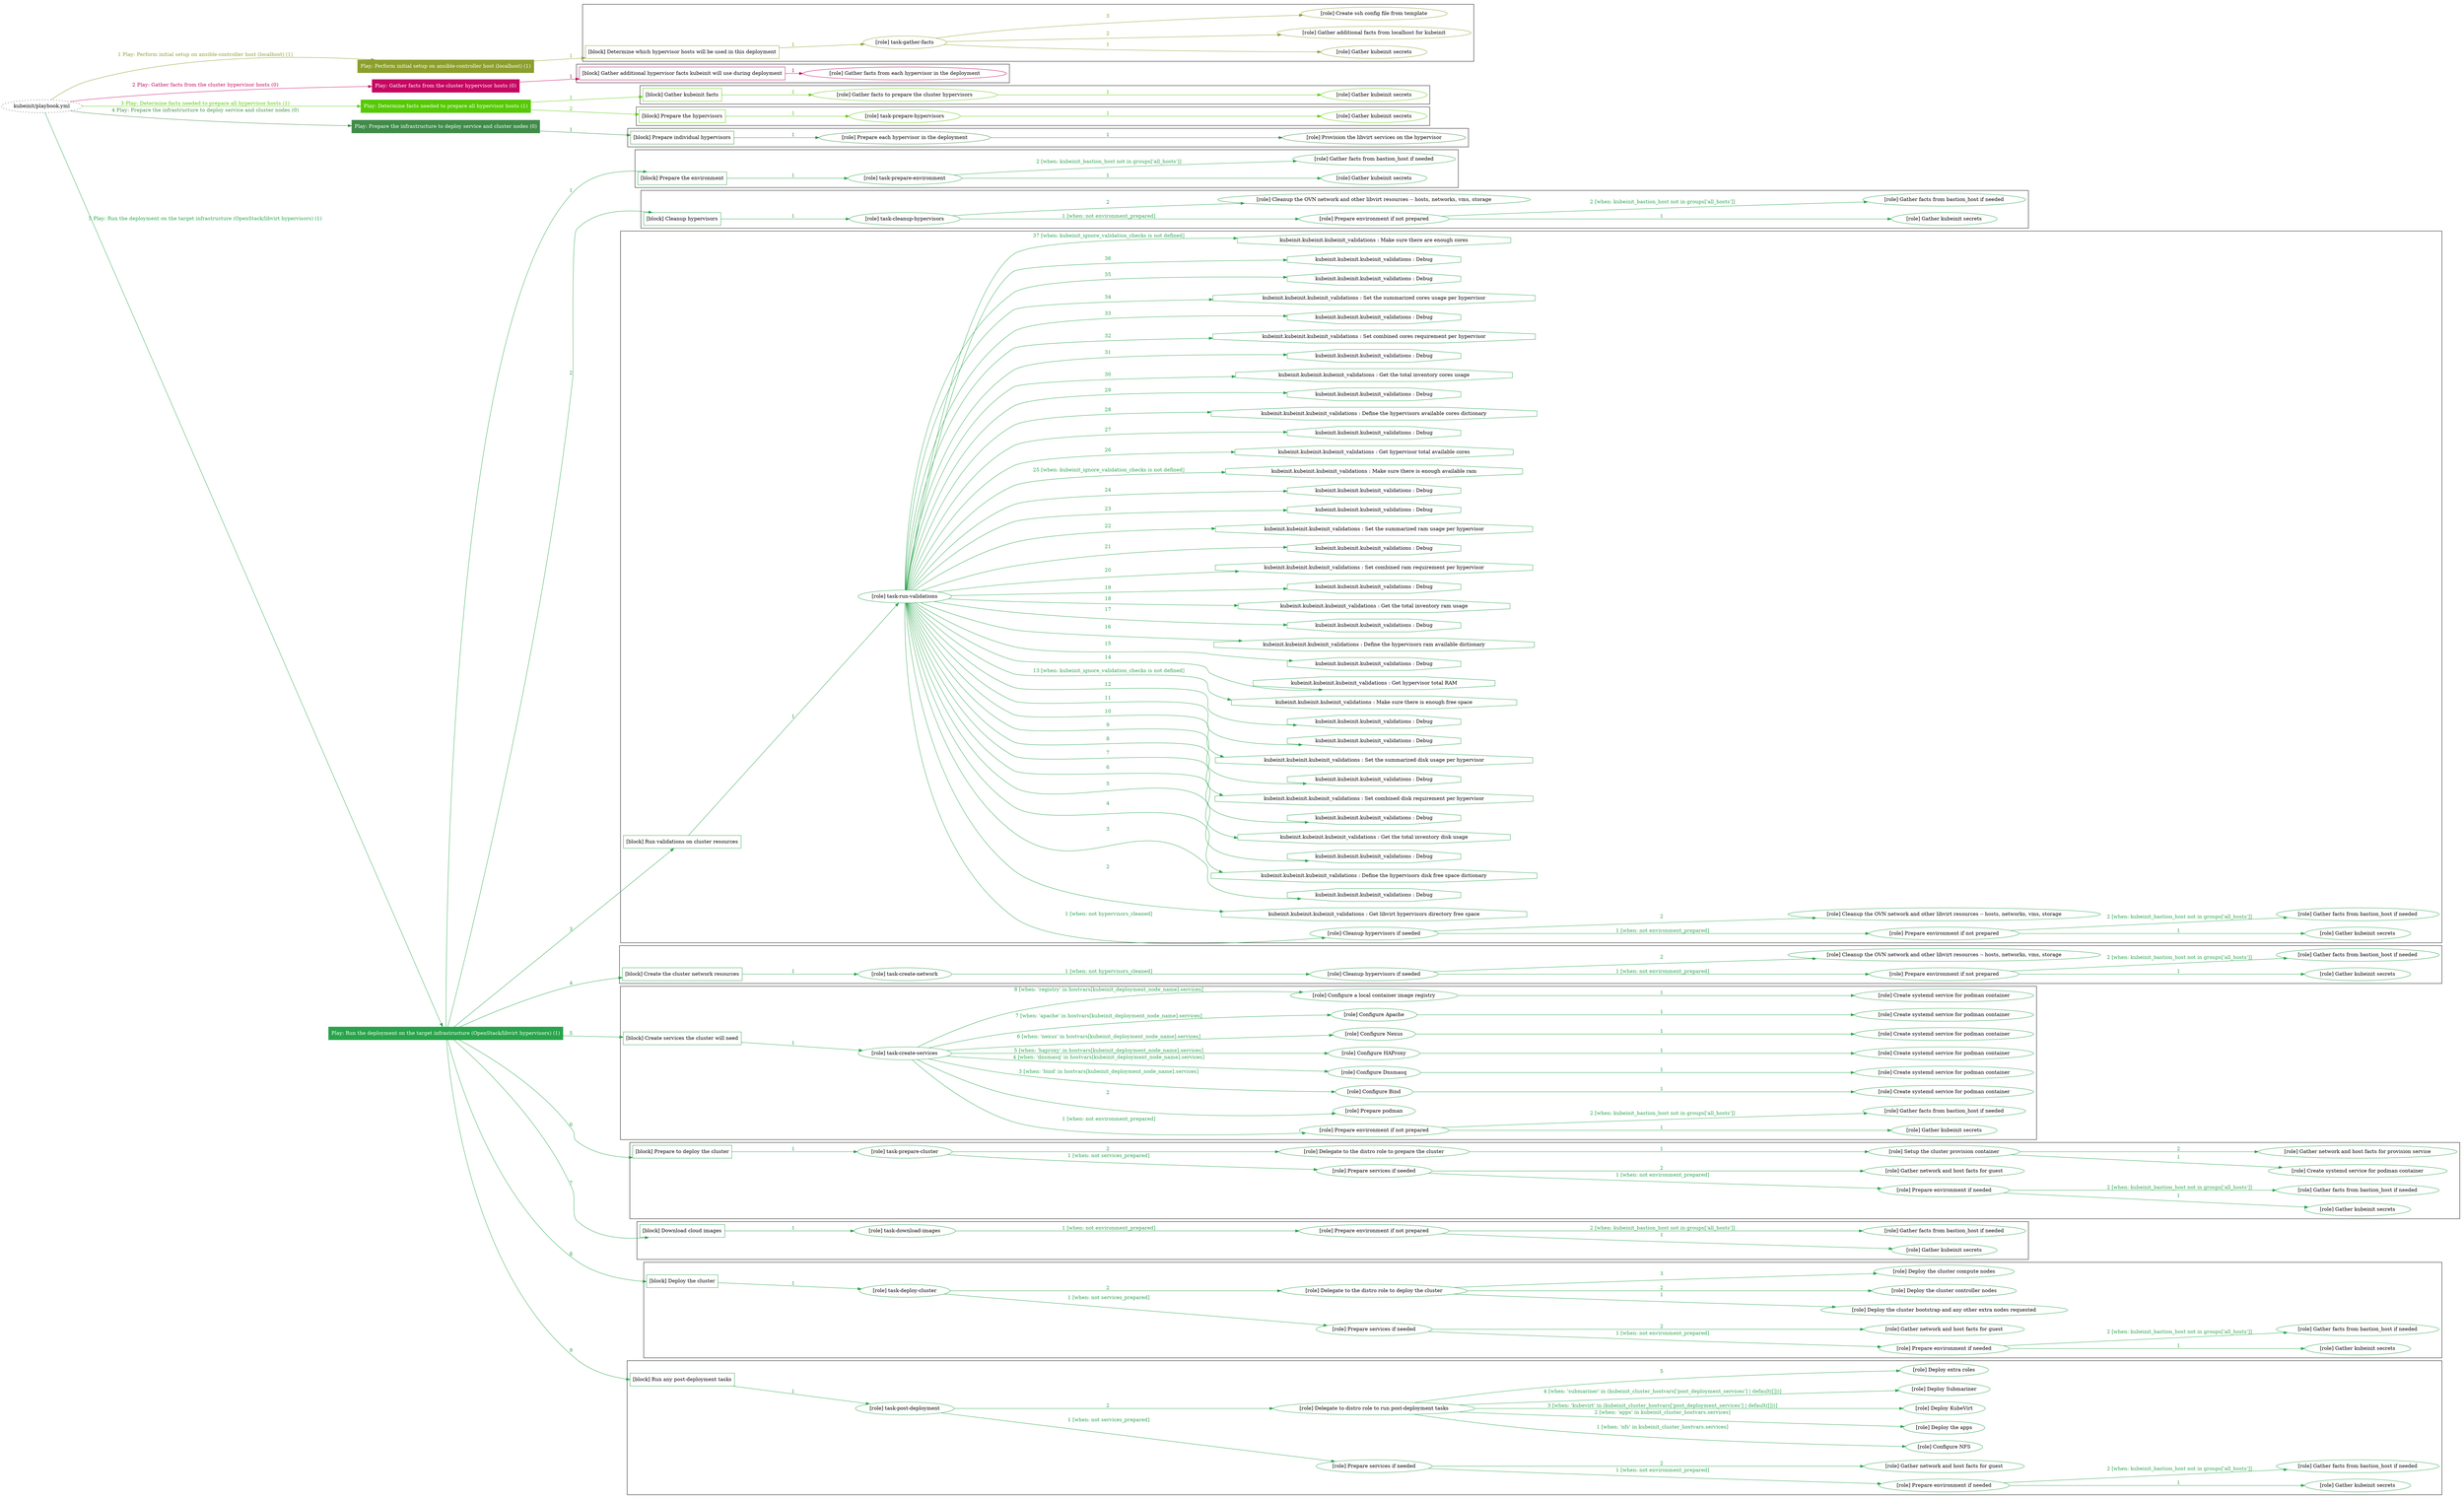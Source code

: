 digraph {
	graph [concentrate=true ordering=in rankdir=LR ratio=fill]
	edge [esep=5 sep=10]
	"kubeinit/playbook.yml" [URL="/home/runner/work/kubeinit/kubeinit/kubeinit/playbook.yml" id=playbook_2c9b6175 style=dotted]
	"kubeinit/playbook.yml" -> play_8685fbe3 [label="1 Play: Perform initial setup on ansible-controller host (localhost) (1)" color="#8b9f2d" fontcolor="#8b9f2d" id=edge_play_8685fbe3 labeltooltip="1 Play: Perform initial setup on ansible-controller host (localhost) (1)" tooltip="1 Play: Perform initial setup on ansible-controller host (localhost) (1)"]
	subgraph "Play: Perform initial setup on ansible-controller host (localhost) (1)" {
		play_8685fbe3 [label="Play: Perform initial setup on ansible-controller host (localhost) (1)" URL="/home/runner/work/kubeinit/kubeinit/kubeinit/playbook.yml" color="#8b9f2d" fontcolor="#ffffff" id=play_8685fbe3 shape=box style=filled tooltip=localhost]
		play_8685fbe3 -> block_43b4d2cf [label=1 color="#8b9f2d" fontcolor="#8b9f2d" id=edge_block_43b4d2cf labeltooltip=1 tooltip=1]
		subgraph cluster_block_43b4d2cf {
			block_43b4d2cf [label="[block] Determine which hypervisor hosts will be used in this deployment" URL="/home/runner/work/kubeinit/kubeinit/kubeinit/playbook.yml" color="#8b9f2d" id=block_43b4d2cf labeltooltip="Determine which hypervisor hosts will be used in this deployment" shape=box tooltip="Determine which hypervisor hosts will be used in this deployment"]
			block_43b4d2cf -> role_45649162 [label="1 " color="#8b9f2d" fontcolor="#8b9f2d" id=edge_role_45649162 labeltooltip="1 " tooltip="1 "]
			subgraph "task-gather-facts" {
				role_45649162 [label="[role] task-gather-facts" URL="/home/runner/work/kubeinit/kubeinit/kubeinit/playbook.yml" color="#8b9f2d" id=role_45649162 tooltip="task-gather-facts"]
				role_45649162 -> role_e4bb8333 [label="1 " color="#8b9f2d" fontcolor="#8b9f2d" id=edge_role_e4bb8333 labeltooltip="1 " tooltip="1 "]
				subgraph "Gather kubeinit secrets" {
					role_e4bb8333 [label="[role] Gather kubeinit secrets" URL="/home/runner/.ansible/collections/ansible_collections/kubeinit/kubeinit/roles/kubeinit_prepare/tasks/build_hypervisors_group.yml" color="#8b9f2d" id=role_e4bb8333 tooltip="Gather kubeinit secrets"]
				}
				role_45649162 -> role_8cb5693d [label="2 " color="#8b9f2d" fontcolor="#8b9f2d" id=edge_role_8cb5693d labeltooltip="2 " tooltip="2 "]
				subgraph "Gather additional facts from localhost for kubeinit" {
					role_8cb5693d [label="[role] Gather additional facts from localhost for kubeinit" URL="/home/runner/.ansible/collections/ansible_collections/kubeinit/kubeinit/roles/kubeinit_prepare/tasks/build_hypervisors_group.yml" color="#8b9f2d" id=role_8cb5693d tooltip="Gather additional facts from localhost for kubeinit"]
				}
				role_45649162 -> role_44e28cb2 [label="3 " color="#8b9f2d" fontcolor="#8b9f2d" id=edge_role_44e28cb2 labeltooltip="3 " tooltip="3 "]
				subgraph "Create ssh config file from template" {
					role_44e28cb2 [label="[role] Create ssh config file from template" URL="/home/runner/.ansible/collections/ansible_collections/kubeinit/kubeinit/roles/kubeinit_prepare/tasks/build_hypervisors_group.yml" color="#8b9f2d" id=role_44e28cb2 tooltip="Create ssh config file from template"]
				}
			}
		}
	}
	"kubeinit/playbook.yml" -> play_04b96787 [label="2 Play: Gather facts from the cluster hypervisor hosts (0)" color="#c50762" fontcolor="#c50762" id=edge_play_04b96787 labeltooltip="2 Play: Gather facts from the cluster hypervisor hosts (0)" tooltip="2 Play: Gather facts from the cluster hypervisor hosts (0)"]
	subgraph "Play: Gather facts from the cluster hypervisor hosts (0)" {
		play_04b96787 [label="Play: Gather facts from the cluster hypervisor hosts (0)" URL="/home/runner/work/kubeinit/kubeinit/kubeinit/playbook.yml" color="#c50762" fontcolor="#ffffff" id=play_04b96787 shape=box style=filled tooltip="Play: Gather facts from the cluster hypervisor hosts (0)"]
		play_04b96787 -> block_f82d958d [label=1 color="#c50762" fontcolor="#c50762" id=edge_block_f82d958d labeltooltip=1 tooltip=1]
		subgraph cluster_block_f82d958d {
			block_f82d958d [label="[block] Gather additional hypervisor facts kubeinit will use during deployment" URL="/home/runner/work/kubeinit/kubeinit/kubeinit/playbook.yml" color="#c50762" id=block_f82d958d labeltooltip="Gather additional hypervisor facts kubeinit will use during deployment" shape=box tooltip="Gather additional hypervisor facts kubeinit will use during deployment"]
			block_f82d958d -> role_3a7b4f9a [label="1 " color="#c50762" fontcolor="#c50762" id=edge_role_3a7b4f9a labeltooltip="1 " tooltip="1 "]
			subgraph "Gather facts from each hypervisor in the deployment" {
				role_3a7b4f9a [label="[role] Gather facts from each hypervisor in the deployment" URL="/home/runner/work/kubeinit/kubeinit/kubeinit/playbook.yml" color="#c50762" id=role_3a7b4f9a tooltip="Gather facts from each hypervisor in the deployment"]
			}
		}
	}
	"kubeinit/playbook.yml" -> play_fe74f1ea [label="3 Play: Determine facts needed to prepare all hypervisor hosts (1)" color="#56c903" fontcolor="#56c903" id=edge_play_fe74f1ea labeltooltip="3 Play: Determine facts needed to prepare all hypervisor hosts (1)" tooltip="3 Play: Determine facts needed to prepare all hypervisor hosts (1)"]
	subgraph "Play: Determine facts needed to prepare all hypervisor hosts (1)" {
		play_fe74f1ea [label="Play: Determine facts needed to prepare all hypervisor hosts (1)" URL="/home/runner/work/kubeinit/kubeinit/kubeinit/playbook.yml" color="#56c903" fontcolor="#ffffff" id=play_fe74f1ea shape=box style=filled tooltip=localhost]
		play_fe74f1ea -> block_7508acdd [label=1 color="#56c903" fontcolor="#56c903" id=edge_block_7508acdd labeltooltip=1 tooltip=1]
		subgraph cluster_block_7508acdd {
			block_7508acdd [label="[block] Gather kubeinit facts" URL="/home/runner/work/kubeinit/kubeinit/kubeinit/playbook.yml" color="#56c903" id=block_7508acdd labeltooltip="Gather kubeinit facts" shape=box tooltip="Gather kubeinit facts"]
			block_7508acdd -> role_d9e3c794 [label="1 " color="#56c903" fontcolor="#56c903" id=edge_role_d9e3c794 labeltooltip="1 " tooltip="1 "]
			subgraph "Gather facts to prepare the cluster hypervisors" {
				role_d9e3c794 [label="[role] Gather facts to prepare the cluster hypervisors" URL="/home/runner/work/kubeinit/kubeinit/kubeinit/playbook.yml" color="#56c903" id=role_d9e3c794 tooltip="Gather facts to prepare the cluster hypervisors"]
				role_d9e3c794 -> role_d6929b2a [label="1 " color="#56c903" fontcolor="#56c903" id=edge_role_d6929b2a labeltooltip="1 " tooltip="1 "]
				subgraph "Gather kubeinit secrets" {
					role_d6929b2a [label="[role] Gather kubeinit secrets" URL="/home/runner/.ansible/collections/ansible_collections/kubeinit/kubeinit/roles/kubeinit_prepare/tasks/gather_kubeinit_facts.yml" color="#56c903" id=role_d6929b2a tooltip="Gather kubeinit secrets"]
				}
			}
		}
		play_fe74f1ea -> block_886fe797 [label=2 color="#56c903" fontcolor="#56c903" id=edge_block_886fe797 labeltooltip=2 tooltip=2]
		subgraph cluster_block_886fe797 {
			block_886fe797 [label="[block] Prepare the hypervisors" URL="/home/runner/work/kubeinit/kubeinit/kubeinit/playbook.yml" color="#56c903" id=block_886fe797 labeltooltip="Prepare the hypervisors" shape=box tooltip="Prepare the hypervisors"]
			block_886fe797 -> role_0eff9bb0 [label="1 " color="#56c903" fontcolor="#56c903" id=edge_role_0eff9bb0 labeltooltip="1 " tooltip="1 "]
			subgraph "task-prepare-hypervisors" {
				role_0eff9bb0 [label="[role] task-prepare-hypervisors" URL="/home/runner/work/kubeinit/kubeinit/kubeinit/playbook.yml" color="#56c903" id=role_0eff9bb0 tooltip="task-prepare-hypervisors"]
				role_0eff9bb0 -> role_4ed7ae2a [label="1 " color="#56c903" fontcolor="#56c903" id=edge_role_4ed7ae2a labeltooltip="1 " tooltip="1 "]
				subgraph "Gather kubeinit secrets" {
					role_4ed7ae2a [label="[role] Gather kubeinit secrets" URL="/home/runner/.ansible/collections/ansible_collections/kubeinit/kubeinit/roles/kubeinit_prepare/tasks/gather_kubeinit_facts.yml" color="#56c903" id=role_4ed7ae2a tooltip="Gather kubeinit secrets"]
				}
			}
		}
	}
	"kubeinit/playbook.yml" -> play_2e0be631 [label="4 Play: Prepare the infrastructure to deploy service and cluster nodes (0)" color="#418b4a" fontcolor="#418b4a" id=edge_play_2e0be631 labeltooltip="4 Play: Prepare the infrastructure to deploy service and cluster nodes (0)" tooltip="4 Play: Prepare the infrastructure to deploy service and cluster nodes (0)"]
	subgraph "Play: Prepare the infrastructure to deploy service and cluster nodes (0)" {
		play_2e0be631 [label="Play: Prepare the infrastructure to deploy service and cluster nodes (0)" URL="/home/runner/work/kubeinit/kubeinit/kubeinit/playbook.yml" color="#418b4a" fontcolor="#ffffff" id=play_2e0be631 shape=box style=filled tooltip="Play: Prepare the infrastructure to deploy service and cluster nodes (0)"]
		play_2e0be631 -> block_386d7859 [label=1 color="#418b4a" fontcolor="#418b4a" id=edge_block_386d7859 labeltooltip=1 tooltip=1]
		subgraph cluster_block_386d7859 {
			block_386d7859 [label="[block] Prepare individual hypervisors" URL="/home/runner/work/kubeinit/kubeinit/kubeinit/playbook.yml" color="#418b4a" id=block_386d7859 labeltooltip="Prepare individual hypervisors" shape=box tooltip="Prepare individual hypervisors"]
			block_386d7859 -> role_046a148b [label="1 " color="#418b4a" fontcolor="#418b4a" id=edge_role_046a148b labeltooltip="1 " tooltip="1 "]
			subgraph "Prepare each hypervisor in the deployment" {
				role_046a148b [label="[role] Prepare each hypervisor in the deployment" URL="/home/runner/work/kubeinit/kubeinit/kubeinit/playbook.yml" color="#418b4a" id=role_046a148b tooltip="Prepare each hypervisor in the deployment"]
				role_046a148b -> role_b6f0535e [label="1 " color="#418b4a" fontcolor="#418b4a" id=edge_role_b6f0535e labeltooltip="1 " tooltip="1 "]
				subgraph "Provision the libvirt services on the hypervisor" {
					role_b6f0535e [label="[role] Provision the libvirt services on the hypervisor" URL="/home/runner/.ansible/collections/ansible_collections/kubeinit/kubeinit/roles/kubeinit_prepare/tasks/prepare_hypervisor.yml" color="#418b4a" id=role_b6f0535e tooltip="Provision the libvirt services on the hypervisor"]
				}
			}
		}
	}
	"kubeinit/playbook.yml" -> play_1048331f [label="5 Play: Run the deployment on the target infrastructure (OpenStack/libvirt hypervisors) (1)" color="#28a44a" fontcolor="#28a44a" id=edge_play_1048331f labeltooltip="5 Play: Run the deployment on the target infrastructure (OpenStack/libvirt hypervisors) (1)" tooltip="5 Play: Run the deployment on the target infrastructure (OpenStack/libvirt hypervisors) (1)"]
	subgraph "Play: Run the deployment on the target infrastructure (OpenStack/libvirt hypervisors) (1)" {
		play_1048331f [label="Play: Run the deployment on the target infrastructure (OpenStack/libvirt hypervisors) (1)" URL="/home/runner/work/kubeinit/kubeinit/kubeinit/playbook.yml" color="#28a44a" fontcolor="#ffffff" id=play_1048331f shape=box style=filled tooltip=localhost]
		play_1048331f -> block_8cda7efc [label=1 color="#28a44a" fontcolor="#28a44a" id=edge_block_8cda7efc labeltooltip=1 tooltip=1]
		subgraph cluster_block_8cda7efc {
			block_8cda7efc [label="[block] Prepare the environment" URL="/home/runner/work/kubeinit/kubeinit/kubeinit/playbook.yml" color="#28a44a" id=block_8cda7efc labeltooltip="Prepare the environment" shape=box tooltip="Prepare the environment"]
			block_8cda7efc -> role_8c7c7eed [label="1 " color="#28a44a" fontcolor="#28a44a" id=edge_role_8c7c7eed labeltooltip="1 " tooltip="1 "]
			subgraph "task-prepare-environment" {
				role_8c7c7eed [label="[role] task-prepare-environment" URL="/home/runner/work/kubeinit/kubeinit/kubeinit/playbook.yml" color="#28a44a" id=role_8c7c7eed tooltip="task-prepare-environment"]
				role_8c7c7eed -> role_90650c2e [label="1 " color="#28a44a" fontcolor="#28a44a" id=edge_role_90650c2e labeltooltip="1 " tooltip="1 "]
				subgraph "Gather kubeinit secrets" {
					role_90650c2e [label="[role] Gather kubeinit secrets" URL="/home/runner/.ansible/collections/ansible_collections/kubeinit/kubeinit/roles/kubeinit_prepare/tasks/gather_kubeinit_facts.yml" color="#28a44a" id=role_90650c2e tooltip="Gather kubeinit secrets"]
				}
				role_8c7c7eed -> role_a79a70a0 [label="2 [when: kubeinit_bastion_host not in groups['all_hosts']]" color="#28a44a" fontcolor="#28a44a" id=edge_role_a79a70a0 labeltooltip="2 [when: kubeinit_bastion_host not in groups['all_hosts']]" tooltip="2 [when: kubeinit_bastion_host not in groups['all_hosts']]"]
				subgraph "Gather facts from bastion_host if needed" {
					role_a79a70a0 [label="[role] Gather facts from bastion_host if needed" URL="/home/runner/.ansible/collections/ansible_collections/kubeinit/kubeinit/roles/kubeinit_prepare/tasks/main.yml" color="#28a44a" id=role_a79a70a0 tooltip="Gather facts from bastion_host if needed"]
				}
			}
		}
		play_1048331f -> block_97da5cf2 [label=2 color="#28a44a" fontcolor="#28a44a" id=edge_block_97da5cf2 labeltooltip=2 tooltip=2]
		subgraph cluster_block_97da5cf2 {
			block_97da5cf2 [label="[block] Cleanup hypervisors" URL="/home/runner/work/kubeinit/kubeinit/kubeinit/playbook.yml" color="#28a44a" id=block_97da5cf2 labeltooltip="Cleanup hypervisors" shape=box tooltip="Cleanup hypervisors"]
			block_97da5cf2 -> role_2073f381 [label="1 " color="#28a44a" fontcolor="#28a44a" id=edge_role_2073f381 labeltooltip="1 " tooltip="1 "]
			subgraph "task-cleanup-hypervisors" {
				role_2073f381 [label="[role] task-cleanup-hypervisors" URL="/home/runner/work/kubeinit/kubeinit/kubeinit/playbook.yml" color="#28a44a" id=role_2073f381 tooltip="task-cleanup-hypervisors"]
				role_2073f381 -> role_14aa84c6 [label="1 [when: not environment_prepared]" color="#28a44a" fontcolor="#28a44a" id=edge_role_14aa84c6 labeltooltip="1 [when: not environment_prepared]" tooltip="1 [when: not environment_prepared]"]
				subgraph "Prepare environment if not prepared" {
					role_14aa84c6 [label="[role] Prepare environment if not prepared" URL="/home/runner/.ansible/collections/ansible_collections/kubeinit/kubeinit/roles/kubeinit_libvirt/tasks/cleanup_hypervisors.yml" color="#28a44a" id=role_14aa84c6 tooltip="Prepare environment if not prepared"]
					role_14aa84c6 -> role_25e67398 [label="1 " color="#28a44a" fontcolor="#28a44a" id=edge_role_25e67398 labeltooltip="1 " tooltip="1 "]
					subgraph "Gather kubeinit secrets" {
						role_25e67398 [label="[role] Gather kubeinit secrets" URL="/home/runner/.ansible/collections/ansible_collections/kubeinit/kubeinit/roles/kubeinit_prepare/tasks/gather_kubeinit_facts.yml" color="#28a44a" id=role_25e67398 tooltip="Gather kubeinit secrets"]
					}
					role_14aa84c6 -> role_66534517 [label="2 [when: kubeinit_bastion_host not in groups['all_hosts']]" color="#28a44a" fontcolor="#28a44a" id=edge_role_66534517 labeltooltip="2 [when: kubeinit_bastion_host not in groups['all_hosts']]" tooltip="2 [when: kubeinit_bastion_host not in groups['all_hosts']]"]
					subgraph "Gather facts from bastion_host if needed" {
						role_66534517 [label="[role] Gather facts from bastion_host if needed" URL="/home/runner/.ansible/collections/ansible_collections/kubeinit/kubeinit/roles/kubeinit_prepare/tasks/main.yml" color="#28a44a" id=role_66534517 tooltip="Gather facts from bastion_host if needed"]
					}
				}
				role_2073f381 -> role_e913b759 [label="2 " color="#28a44a" fontcolor="#28a44a" id=edge_role_e913b759 labeltooltip="2 " tooltip="2 "]
				subgraph "Cleanup the OVN network and other libvirt resources -- hosts, networks, vms, storage" {
					role_e913b759 [label="[role] Cleanup the OVN network and other libvirt resources -- hosts, networks, vms, storage" URL="/home/runner/.ansible/collections/ansible_collections/kubeinit/kubeinit/roles/kubeinit_libvirt/tasks/cleanup_hypervisors.yml" color="#28a44a" id=role_e913b759 tooltip="Cleanup the OVN network and other libvirt resources -- hosts, networks, vms, storage"]
				}
			}
		}
		play_1048331f -> block_4b9f9664 [label=3 color="#28a44a" fontcolor="#28a44a" id=edge_block_4b9f9664 labeltooltip=3 tooltip=3]
		subgraph cluster_block_4b9f9664 {
			block_4b9f9664 [label="[block] Run validations on cluster resources" URL="/home/runner/work/kubeinit/kubeinit/kubeinit/playbook.yml" color="#28a44a" id=block_4b9f9664 labeltooltip="Run validations on cluster resources" shape=box tooltip="Run validations on cluster resources"]
			block_4b9f9664 -> role_ef3c0d84 [label="1 " color="#28a44a" fontcolor="#28a44a" id=edge_role_ef3c0d84 labeltooltip="1 " tooltip="1 "]
			subgraph "task-run-validations" {
				role_ef3c0d84 [label="[role] task-run-validations" URL="/home/runner/work/kubeinit/kubeinit/kubeinit/playbook.yml" color="#28a44a" id=role_ef3c0d84 tooltip="task-run-validations"]
				role_ef3c0d84 -> role_9cbbf722 [label="1 [when: not hypervisors_cleaned]" color="#28a44a" fontcolor="#28a44a" id=edge_role_9cbbf722 labeltooltip="1 [when: not hypervisors_cleaned]" tooltip="1 [when: not hypervisors_cleaned]"]
				subgraph "Cleanup hypervisors if needed" {
					role_9cbbf722 [label="[role] Cleanup hypervisors if needed" URL="/home/runner/.ansible/collections/ansible_collections/kubeinit/kubeinit/roles/kubeinit_validations/tasks/main.yml" color="#28a44a" id=role_9cbbf722 tooltip="Cleanup hypervisors if needed"]
					role_9cbbf722 -> role_c0170f06 [label="1 [when: not environment_prepared]" color="#28a44a" fontcolor="#28a44a" id=edge_role_c0170f06 labeltooltip="1 [when: not environment_prepared]" tooltip="1 [when: not environment_prepared]"]
					subgraph "Prepare environment if not prepared" {
						role_c0170f06 [label="[role] Prepare environment if not prepared" URL="/home/runner/.ansible/collections/ansible_collections/kubeinit/kubeinit/roles/kubeinit_libvirt/tasks/cleanup_hypervisors.yml" color="#28a44a" id=role_c0170f06 tooltip="Prepare environment if not prepared"]
						role_c0170f06 -> role_9fa4ffc3 [label="1 " color="#28a44a" fontcolor="#28a44a" id=edge_role_9fa4ffc3 labeltooltip="1 " tooltip="1 "]
						subgraph "Gather kubeinit secrets" {
							role_9fa4ffc3 [label="[role] Gather kubeinit secrets" URL="/home/runner/.ansible/collections/ansible_collections/kubeinit/kubeinit/roles/kubeinit_prepare/tasks/gather_kubeinit_facts.yml" color="#28a44a" id=role_9fa4ffc3 tooltip="Gather kubeinit secrets"]
						}
						role_c0170f06 -> role_d792e096 [label="2 [when: kubeinit_bastion_host not in groups['all_hosts']]" color="#28a44a" fontcolor="#28a44a" id=edge_role_d792e096 labeltooltip="2 [when: kubeinit_bastion_host not in groups['all_hosts']]" tooltip="2 [when: kubeinit_bastion_host not in groups['all_hosts']]"]
						subgraph "Gather facts from bastion_host if needed" {
							role_d792e096 [label="[role] Gather facts from bastion_host if needed" URL="/home/runner/.ansible/collections/ansible_collections/kubeinit/kubeinit/roles/kubeinit_prepare/tasks/main.yml" color="#28a44a" id=role_d792e096 tooltip="Gather facts from bastion_host if needed"]
						}
					}
					role_9cbbf722 -> role_2d668954 [label="2 " color="#28a44a" fontcolor="#28a44a" id=edge_role_2d668954 labeltooltip="2 " tooltip="2 "]
					subgraph "Cleanup the OVN network and other libvirt resources -- hosts, networks, vms, storage" {
						role_2d668954 [label="[role] Cleanup the OVN network and other libvirt resources -- hosts, networks, vms, storage" URL="/home/runner/.ansible/collections/ansible_collections/kubeinit/kubeinit/roles/kubeinit_libvirt/tasks/cleanup_hypervisors.yml" color="#28a44a" id=role_2d668954 tooltip="Cleanup the OVN network and other libvirt resources -- hosts, networks, vms, storage"]
					}
				}
				task_43277305 [label="kubeinit.kubeinit.kubeinit_validations : Get libvirt hypervisors directory free space" URL="/home/runner/.ansible/collections/ansible_collections/kubeinit/kubeinit/roles/kubeinit_validations/tasks/10_libvirt_free_space.yml" color="#28a44a" id=task_43277305 shape=octagon tooltip="kubeinit.kubeinit.kubeinit_validations : Get libvirt hypervisors directory free space"]
				role_ef3c0d84 -> task_43277305 [label="2 " color="#28a44a" fontcolor="#28a44a" id=edge_task_43277305 labeltooltip="2 " tooltip="2 "]
				task_817727fa [label="kubeinit.kubeinit.kubeinit_validations : Debug" URL="/home/runner/.ansible/collections/ansible_collections/kubeinit/kubeinit/roles/kubeinit_validations/tasks/10_libvirt_free_space.yml" color="#28a44a" id=task_817727fa shape=octagon tooltip="kubeinit.kubeinit.kubeinit_validations : Debug"]
				role_ef3c0d84 -> task_817727fa [label="3 " color="#28a44a" fontcolor="#28a44a" id=edge_task_817727fa labeltooltip="3 " tooltip="3 "]
				task_6123218a [label="kubeinit.kubeinit.kubeinit_validations : Define the hypervisors disk free space dictionary" URL="/home/runner/.ansible/collections/ansible_collections/kubeinit/kubeinit/roles/kubeinit_validations/tasks/10_libvirt_free_space.yml" color="#28a44a" id=task_6123218a shape=octagon tooltip="kubeinit.kubeinit.kubeinit_validations : Define the hypervisors disk free space dictionary"]
				role_ef3c0d84 -> task_6123218a [label="4 " color="#28a44a" fontcolor="#28a44a" id=edge_task_6123218a labeltooltip="4 " tooltip="4 "]
				task_dc83af35 [label="kubeinit.kubeinit.kubeinit_validations : Debug" URL="/home/runner/.ansible/collections/ansible_collections/kubeinit/kubeinit/roles/kubeinit_validations/tasks/10_libvirt_free_space.yml" color="#28a44a" id=task_dc83af35 shape=octagon tooltip="kubeinit.kubeinit.kubeinit_validations : Debug"]
				role_ef3c0d84 -> task_dc83af35 [label="5 " color="#28a44a" fontcolor="#28a44a" id=edge_task_dc83af35 labeltooltip="5 " tooltip="5 "]
				task_f6877f2c [label="kubeinit.kubeinit.kubeinit_validations : Get the total inventory disk usage" URL="/home/runner/.ansible/collections/ansible_collections/kubeinit/kubeinit/roles/kubeinit_validations/tasks/10_libvirt_free_space.yml" color="#28a44a" id=task_f6877f2c shape=octagon tooltip="kubeinit.kubeinit.kubeinit_validations : Get the total inventory disk usage"]
				role_ef3c0d84 -> task_f6877f2c [label="6 " color="#28a44a" fontcolor="#28a44a" id=edge_task_f6877f2c labeltooltip="6 " tooltip="6 "]
				task_be536591 [label="kubeinit.kubeinit.kubeinit_validations : Debug" URL="/home/runner/.ansible/collections/ansible_collections/kubeinit/kubeinit/roles/kubeinit_validations/tasks/10_libvirt_free_space.yml" color="#28a44a" id=task_be536591 shape=octagon tooltip="kubeinit.kubeinit.kubeinit_validations : Debug"]
				role_ef3c0d84 -> task_be536591 [label="7 " color="#28a44a" fontcolor="#28a44a" id=edge_task_be536591 labeltooltip="7 " tooltip="7 "]
				task_e29b921d [label="kubeinit.kubeinit.kubeinit_validations : Set combined disk requirement per hypervisor" URL="/home/runner/.ansible/collections/ansible_collections/kubeinit/kubeinit/roles/kubeinit_validations/tasks/10_libvirt_free_space.yml" color="#28a44a" id=task_e29b921d shape=octagon tooltip="kubeinit.kubeinit.kubeinit_validations : Set combined disk requirement per hypervisor"]
				role_ef3c0d84 -> task_e29b921d [label="8 " color="#28a44a" fontcolor="#28a44a" id=edge_task_e29b921d labeltooltip="8 " tooltip="8 "]
				task_1e27ceea [label="kubeinit.kubeinit.kubeinit_validations : Debug" URL="/home/runner/.ansible/collections/ansible_collections/kubeinit/kubeinit/roles/kubeinit_validations/tasks/10_libvirt_free_space.yml" color="#28a44a" id=task_1e27ceea shape=octagon tooltip="kubeinit.kubeinit.kubeinit_validations : Debug"]
				role_ef3c0d84 -> task_1e27ceea [label="9 " color="#28a44a" fontcolor="#28a44a" id=edge_task_1e27ceea labeltooltip="9 " tooltip="9 "]
				task_dc580178 [label="kubeinit.kubeinit.kubeinit_validations : Set the summarized disk usage per hypervisor" URL="/home/runner/.ansible/collections/ansible_collections/kubeinit/kubeinit/roles/kubeinit_validations/tasks/10_libvirt_free_space.yml" color="#28a44a" id=task_dc580178 shape=octagon tooltip="kubeinit.kubeinit.kubeinit_validations : Set the summarized disk usage per hypervisor"]
				role_ef3c0d84 -> task_dc580178 [label="10 " color="#28a44a" fontcolor="#28a44a" id=edge_task_dc580178 labeltooltip="10 " tooltip="10 "]
				task_60a492e2 [label="kubeinit.kubeinit.kubeinit_validations : Debug" URL="/home/runner/.ansible/collections/ansible_collections/kubeinit/kubeinit/roles/kubeinit_validations/tasks/10_libvirt_free_space.yml" color="#28a44a" id=task_60a492e2 shape=octagon tooltip="kubeinit.kubeinit.kubeinit_validations : Debug"]
				role_ef3c0d84 -> task_60a492e2 [label="11 " color="#28a44a" fontcolor="#28a44a" id=edge_task_60a492e2 labeltooltip="11 " tooltip="11 "]
				task_130ac073 [label="kubeinit.kubeinit.kubeinit_validations : Debug" URL="/home/runner/.ansible/collections/ansible_collections/kubeinit/kubeinit/roles/kubeinit_validations/tasks/10_libvirt_free_space.yml" color="#28a44a" id=task_130ac073 shape=octagon tooltip="kubeinit.kubeinit.kubeinit_validations : Debug"]
				role_ef3c0d84 -> task_130ac073 [label="12 " color="#28a44a" fontcolor="#28a44a" id=edge_task_130ac073 labeltooltip="12 " tooltip="12 "]
				task_1c31fb0c [label="kubeinit.kubeinit.kubeinit_validations : Make sure there is enough free space" URL="/home/runner/.ansible/collections/ansible_collections/kubeinit/kubeinit/roles/kubeinit_validations/tasks/10_libvirt_free_space.yml" color="#28a44a" id=task_1c31fb0c shape=octagon tooltip="kubeinit.kubeinit.kubeinit_validations : Make sure there is enough free space"]
				role_ef3c0d84 -> task_1c31fb0c [label="13 [when: kubeinit_ignore_validation_checks is not defined]" color="#28a44a" fontcolor="#28a44a" id=edge_task_1c31fb0c labeltooltip="13 [when: kubeinit_ignore_validation_checks is not defined]" tooltip="13 [when: kubeinit_ignore_validation_checks is not defined]"]
				task_4c87a61a [label="kubeinit.kubeinit.kubeinit_validations : Get hypervisor total RAM" URL="/home/runner/.ansible/collections/ansible_collections/kubeinit/kubeinit/roles/kubeinit_validations/tasks/20_libvirt_available_ram.yml" color="#28a44a" id=task_4c87a61a shape=octagon tooltip="kubeinit.kubeinit.kubeinit_validations : Get hypervisor total RAM"]
				role_ef3c0d84 -> task_4c87a61a [label="14 " color="#28a44a" fontcolor="#28a44a" id=edge_task_4c87a61a labeltooltip="14 " tooltip="14 "]
				task_19e8590d [label="kubeinit.kubeinit.kubeinit_validations : Debug" URL="/home/runner/.ansible/collections/ansible_collections/kubeinit/kubeinit/roles/kubeinit_validations/tasks/20_libvirt_available_ram.yml" color="#28a44a" id=task_19e8590d shape=octagon tooltip="kubeinit.kubeinit.kubeinit_validations : Debug"]
				role_ef3c0d84 -> task_19e8590d [label="15 " color="#28a44a" fontcolor="#28a44a" id=edge_task_19e8590d labeltooltip="15 " tooltip="15 "]
				task_bd8f2287 [label="kubeinit.kubeinit.kubeinit_validations : Define the hypervisors ram available dictionary" URL="/home/runner/.ansible/collections/ansible_collections/kubeinit/kubeinit/roles/kubeinit_validations/tasks/20_libvirt_available_ram.yml" color="#28a44a" id=task_bd8f2287 shape=octagon tooltip="kubeinit.kubeinit.kubeinit_validations : Define the hypervisors ram available dictionary"]
				role_ef3c0d84 -> task_bd8f2287 [label="16 " color="#28a44a" fontcolor="#28a44a" id=edge_task_bd8f2287 labeltooltip="16 " tooltip="16 "]
				task_deec6501 [label="kubeinit.kubeinit.kubeinit_validations : Debug" URL="/home/runner/.ansible/collections/ansible_collections/kubeinit/kubeinit/roles/kubeinit_validations/tasks/20_libvirt_available_ram.yml" color="#28a44a" id=task_deec6501 shape=octagon tooltip="kubeinit.kubeinit.kubeinit_validations : Debug"]
				role_ef3c0d84 -> task_deec6501 [label="17 " color="#28a44a" fontcolor="#28a44a" id=edge_task_deec6501 labeltooltip="17 " tooltip="17 "]
				task_5bc28499 [label="kubeinit.kubeinit.kubeinit_validations : Get the total inventory ram usage" URL="/home/runner/.ansible/collections/ansible_collections/kubeinit/kubeinit/roles/kubeinit_validations/tasks/20_libvirt_available_ram.yml" color="#28a44a" id=task_5bc28499 shape=octagon tooltip="kubeinit.kubeinit.kubeinit_validations : Get the total inventory ram usage"]
				role_ef3c0d84 -> task_5bc28499 [label="18 " color="#28a44a" fontcolor="#28a44a" id=edge_task_5bc28499 labeltooltip="18 " tooltip="18 "]
				task_9d1d1460 [label="kubeinit.kubeinit.kubeinit_validations : Debug" URL="/home/runner/.ansible/collections/ansible_collections/kubeinit/kubeinit/roles/kubeinit_validations/tasks/20_libvirt_available_ram.yml" color="#28a44a" id=task_9d1d1460 shape=octagon tooltip="kubeinit.kubeinit.kubeinit_validations : Debug"]
				role_ef3c0d84 -> task_9d1d1460 [label="19 " color="#28a44a" fontcolor="#28a44a" id=edge_task_9d1d1460 labeltooltip="19 " tooltip="19 "]
				task_1b80a822 [label="kubeinit.kubeinit.kubeinit_validations : Set combined ram requirement per hypervisor" URL="/home/runner/.ansible/collections/ansible_collections/kubeinit/kubeinit/roles/kubeinit_validations/tasks/20_libvirt_available_ram.yml" color="#28a44a" id=task_1b80a822 shape=octagon tooltip="kubeinit.kubeinit.kubeinit_validations : Set combined ram requirement per hypervisor"]
				role_ef3c0d84 -> task_1b80a822 [label="20 " color="#28a44a" fontcolor="#28a44a" id=edge_task_1b80a822 labeltooltip="20 " tooltip="20 "]
				task_f17e5e66 [label="kubeinit.kubeinit.kubeinit_validations : Debug" URL="/home/runner/.ansible/collections/ansible_collections/kubeinit/kubeinit/roles/kubeinit_validations/tasks/20_libvirt_available_ram.yml" color="#28a44a" id=task_f17e5e66 shape=octagon tooltip="kubeinit.kubeinit.kubeinit_validations : Debug"]
				role_ef3c0d84 -> task_f17e5e66 [label="21 " color="#28a44a" fontcolor="#28a44a" id=edge_task_f17e5e66 labeltooltip="21 " tooltip="21 "]
				task_51f18e91 [label="kubeinit.kubeinit.kubeinit_validations : Set the summarized ram usage per hypervisor" URL="/home/runner/.ansible/collections/ansible_collections/kubeinit/kubeinit/roles/kubeinit_validations/tasks/20_libvirt_available_ram.yml" color="#28a44a" id=task_51f18e91 shape=octagon tooltip="kubeinit.kubeinit.kubeinit_validations : Set the summarized ram usage per hypervisor"]
				role_ef3c0d84 -> task_51f18e91 [label="22 " color="#28a44a" fontcolor="#28a44a" id=edge_task_51f18e91 labeltooltip="22 " tooltip="22 "]
				task_b685cc44 [label="kubeinit.kubeinit.kubeinit_validations : Debug" URL="/home/runner/.ansible/collections/ansible_collections/kubeinit/kubeinit/roles/kubeinit_validations/tasks/20_libvirt_available_ram.yml" color="#28a44a" id=task_b685cc44 shape=octagon tooltip="kubeinit.kubeinit.kubeinit_validations : Debug"]
				role_ef3c0d84 -> task_b685cc44 [label="23 " color="#28a44a" fontcolor="#28a44a" id=edge_task_b685cc44 labeltooltip="23 " tooltip="23 "]
				task_4571bac6 [label="kubeinit.kubeinit.kubeinit_validations : Debug" URL="/home/runner/.ansible/collections/ansible_collections/kubeinit/kubeinit/roles/kubeinit_validations/tasks/20_libvirt_available_ram.yml" color="#28a44a" id=task_4571bac6 shape=octagon tooltip="kubeinit.kubeinit.kubeinit_validations : Debug"]
				role_ef3c0d84 -> task_4571bac6 [label="24 " color="#28a44a" fontcolor="#28a44a" id=edge_task_4571bac6 labeltooltip="24 " tooltip="24 "]
				task_352c5ff8 [label="kubeinit.kubeinit.kubeinit_validations : Make sure there is enough available ram" URL="/home/runner/.ansible/collections/ansible_collections/kubeinit/kubeinit/roles/kubeinit_validations/tasks/20_libvirt_available_ram.yml" color="#28a44a" id=task_352c5ff8 shape=octagon tooltip="kubeinit.kubeinit.kubeinit_validations : Make sure there is enough available ram"]
				role_ef3c0d84 -> task_352c5ff8 [label="25 [when: kubeinit_ignore_validation_checks is not defined]" color="#28a44a" fontcolor="#28a44a" id=edge_task_352c5ff8 labeltooltip="25 [when: kubeinit_ignore_validation_checks is not defined]" tooltip="25 [when: kubeinit_ignore_validation_checks is not defined]"]
				task_d4ef486f [label="kubeinit.kubeinit.kubeinit_validations : Get hypervisor total available cores" URL="/home/runner/.ansible/collections/ansible_collections/kubeinit/kubeinit/roles/kubeinit_validations/tasks/30_libvirt_check_cpu_cores.yml" color="#28a44a" id=task_d4ef486f shape=octagon tooltip="kubeinit.kubeinit.kubeinit_validations : Get hypervisor total available cores"]
				role_ef3c0d84 -> task_d4ef486f [label="26 " color="#28a44a" fontcolor="#28a44a" id=edge_task_d4ef486f labeltooltip="26 " tooltip="26 "]
				task_c38979f9 [label="kubeinit.kubeinit.kubeinit_validations : Debug" URL="/home/runner/.ansible/collections/ansible_collections/kubeinit/kubeinit/roles/kubeinit_validations/tasks/30_libvirt_check_cpu_cores.yml" color="#28a44a" id=task_c38979f9 shape=octagon tooltip="kubeinit.kubeinit.kubeinit_validations : Debug"]
				role_ef3c0d84 -> task_c38979f9 [label="27 " color="#28a44a" fontcolor="#28a44a" id=edge_task_c38979f9 labeltooltip="27 " tooltip="27 "]
				task_a13d73d9 [label="kubeinit.kubeinit.kubeinit_validations : Define the hypervisors available cores dictionary" URL="/home/runner/.ansible/collections/ansible_collections/kubeinit/kubeinit/roles/kubeinit_validations/tasks/30_libvirt_check_cpu_cores.yml" color="#28a44a" id=task_a13d73d9 shape=octagon tooltip="kubeinit.kubeinit.kubeinit_validations : Define the hypervisors available cores dictionary"]
				role_ef3c0d84 -> task_a13d73d9 [label="28 " color="#28a44a" fontcolor="#28a44a" id=edge_task_a13d73d9 labeltooltip="28 " tooltip="28 "]
				task_5a4000fc [label="kubeinit.kubeinit.kubeinit_validations : Debug" URL="/home/runner/.ansible/collections/ansible_collections/kubeinit/kubeinit/roles/kubeinit_validations/tasks/30_libvirt_check_cpu_cores.yml" color="#28a44a" id=task_5a4000fc shape=octagon tooltip="kubeinit.kubeinit.kubeinit_validations : Debug"]
				role_ef3c0d84 -> task_5a4000fc [label="29 " color="#28a44a" fontcolor="#28a44a" id=edge_task_5a4000fc labeltooltip="29 " tooltip="29 "]
				task_f3cdc75a [label="kubeinit.kubeinit.kubeinit_validations : Get the total inventory cores usage" URL="/home/runner/.ansible/collections/ansible_collections/kubeinit/kubeinit/roles/kubeinit_validations/tasks/30_libvirt_check_cpu_cores.yml" color="#28a44a" id=task_f3cdc75a shape=octagon tooltip="kubeinit.kubeinit.kubeinit_validations : Get the total inventory cores usage"]
				role_ef3c0d84 -> task_f3cdc75a [label="30 " color="#28a44a" fontcolor="#28a44a" id=edge_task_f3cdc75a labeltooltip="30 " tooltip="30 "]
				task_eae38961 [label="kubeinit.kubeinit.kubeinit_validations : Debug" URL="/home/runner/.ansible/collections/ansible_collections/kubeinit/kubeinit/roles/kubeinit_validations/tasks/30_libvirt_check_cpu_cores.yml" color="#28a44a" id=task_eae38961 shape=octagon tooltip="kubeinit.kubeinit.kubeinit_validations : Debug"]
				role_ef3c0d84 -> task_eae38961 [label="31 " color="#28a44a" fontcolor="#28a44a" id=edge_task_eae38961 labeltooltip="31 " tooltip="31 "]
				task_507350a8 [label="kubeinit.kubeinit.kubeinit_validations : Set combined cores requirement per hypervisor" URL="/home/runner/.ansible/collections/ansible_collections/kubeinit/kubeinit/roles/kubeinit_validations/tasks/30_libvirt_check_cpu_cores.yml" color="#28a44a" id=task_507350a8 shape=octagon tooltip="kubeinit.kubeinit.kubeinit_validations : Set combined cores requirement per hypervisor"]
				role_ef3c0d84 -> task_507350a8 [label="32 " color="#28a44a" fontcolor="#28a44a" id=edge_task_507350a8 labeltooltip="32 " tooltip="32 "]
				task_4bcc4d9c [label="kubeinit.kubeinit.kubeinit_validations : Debug" URL="/home/runner/.ansible/collections/ansible_collections/kubeinit/kubeinit/roles/kubeinit_validations/tasks/30_libvirt_check_cpu_cores.yml" color="#28a44a" id=task_4bcc4d9c shape=octagon tooltip="kubeinit.kubeinit.kubeinit_validations : Debug"]
				role_ef3c0d84 -> task_4bcc4d9c [label="33 " color="#28a44a" fontcolor="#28a44a" id=edge_task_4bcc4d9c labeltooltip="33 " tooltip="33 "]
				task_286b32f2 [label="kubeinit.kubeinit.kubeinit_validations : Set the summarized cores usage per hypervisor" URL="/home/runner/.ansible/collections/ansible_collections/kubeinit/kubeinit/roles/kubeinit_validations/tasks/30_libvirt_check_cpu_cores.yml" color="#28a44a" id=task_286b32f2 shape=octagon tooltip="kubeinit.kubeinit.kubeinit_validations : Set the summarized cores usage per hypervisor"]
				role_ef3c0d84 -> task_286b32f2 [label="34 " color="#28a44a" fontcolor="#28a44a" id=edge_task_286b32f2 labeltooltip="34 " tooltip="34 "]
				task_753d5ac4 [label="kubeinit.kubeinit.kubeinit_validations : Debug" URL="/home/runner/.ansible/collections/ansible_collections/kubeinit/kubeinit/roles/kubeinit_validations/tasks/30_libvirt_check_cpu_cores.yml" color="#28a44a" id=task_753d5ac4 shape=octagon tooltip="kubeinit.kubeinit.kubeinit_validations : Debug"]
				role_ef3c0d84 -> task_753d5ac4 [label="35 " color="#28a44a" fontcolor="#28a44a" id=edge_task_753d5ac4 labeltooltip="35 " tooltip="35 "]
				task_c23affc3 [label="kubeinit.kubeinit.kubeinit_validations : Debug" URL="/home/runner/.ansible/collections/ansible_collections/kubeinit/kubeinit/roles/kubeinit_validations/tasks/30_libvirt_check_cpu_cores.yml" color="#28a44a" id=task_c23affc3 shape=octagon tooltip="kubeinit.kubeinit.kubeinit_validations : Debug"]
				role_ef3c0d84 -> task_c23affc3 [label="36 " color="#28a44a" fontcolor="#28a44a" id=edge_task_c23affc3 labeltooltip="36 " tooltip="36 "]
				task_50306cdb [label="kubeinit.kubeinit.kubeinit_validations : Make sure there are enough cores" URL="/home/runner/.ansible/collections/ansible_collections/kubeinit/kubeinit/roles/kubeinit_validations/tasks/30_libvirt_check_cpu_cores.yml" color="#28a44a" id=task_50306cdb shape=octagon tooltip="kubeinit.kubeinit.kubeinit_validations : Make sure there are enough cores"]
				role_ef3c0d84 -> task_50306cdb [label="37 [when: kubeinit_ignore_validation_checks is not defined]" color="#28a44a" fontcolor="#28a44a" id=edge_task_50306cdb labeltooltip="37 [when: kubeinit_ignore_validation_checks is not defined]" tooltip="37 [when: kubeinit_ignore_validation_checks is not defined]"]
			}
		}
		play_1048331f -> block_3ea10a8e [label=4 color="#28a44a" fontcolor="#28a44a" id=edge_block_3ea10a8e labeltooltip=4 tooltip=4]
		subgraph cluster_block_3ea10a8e {
			block_3ea10a8e [label="[block] Create the cluster network resources" URL="/home/runner/work/kubeinit/kubeinit/kubeinit/playbook.yml" color="#28a44a" id=block_3ea10a8e labeltooltip="Create the cluster network resources" shape=box tooltip="Create the cluster network resources"]
			block_3ea10a8e -> role_5ec62377 [label="1 " color="#28a44a" fontcolor="#28a44a" id=edge_role_5ec62377 labeltooltip="1 " tooltip="1 "]
			subgraph "task-create-network" {
				role_5ec62377 [label="[role] task-create-network" URL="/home/runner/work/kubeinit/kubeinit/kubeinit/playbook.yml" color="#28a44a" id=role_5ec62377 tooltip="task-create-network"]
				role_5ec62377 -> role_5d93d1e4 [label="1 [when: not hypervisors_cleaned]" color="#28a44a" fontcolor="#28a44a" id=edge_role_5d93d1e4 labeltooltip="1 [when: not hypervisors_cleaned]" tooltip="1 [when: not hypervisors_cleaned]"]
				subgraph "Cleanup hypervisors if needed" {
					role_5d93d1e4 [label="[role] Cleanup hypervisors if needed" URL="/home/runner/.ansible/collections/ansible_collections/kubeinit/kubeinit/roles/kubeinit_libvirt/tasks/create_network.yml" color="#28a44a" id=role_5d93d1e4 tooltip="Cleanup hypervisors if needed"]
					role_5d93d1e4 -> role_de3b295e [label="1 [when: not environment_prepared]" color="#28a44a" fontcolor="#28a44a" id=edge_role_de3b295e labeltooltip="1 [when: not environment_prepared]" tooltip="1 [when: not environment_prepared]"]
					subgraph "Prepare environment if not prepared" {
						role_de3b295e [label="[role] Prepare environment if not prepared" URL="/home/runner/.ansible/collections/ansible_collections/kubeinit/kubeinit/roles/kubeinit_libvirt/tasks/cleanup_hypervisors.yml" color="#28a44a" id=role_de3b295e tooltip="Prepare environment if not prepared"]
						role_de3b295e -> role_02bb9d66 [label="1 " color="#28a44a" fontcolor="#28a44a" id=edge_role_02bb9d66 labeltooltip="1 " tooltip="1 "]
						subgraph "Gather kubeinit secrets" {
							role_02bb9d66 [label="[role] Gather kubeinit secrets" URL="/home/runner/.ansible/collections/ansible_collections/kubeinit/kubeinit/roles/kubeinit_prepare/tasks/gather_kubeinit_facts.yml" color="#28a44a" id=role_02bb9d66 tooltip="Gather kubeinit secrets"]
						}
						role_de3b295e -> role_31f84c49 [label="2 [when: kubeinit_bastion_host not in groups['all_hosts']]" color="#28a44a" fontcolor="#28a44a" id=edge_role_31f84c49 labeltooltip="2 [when: kubeinit_bastion_host not in groups['all_hosts']]" tooltip="2 [when: kubeinit_bastion_host not in groups['all_hosts']]"]
						subgraph "Gather facts from bastion_host if needed" {
							role_31f84c49 [label="[role] Gather facts from bastion_host if needed" URL="/home/runner/.ansible/collections/ansible_collections/kubeinit/kubeinit/roles/kubeinit_prepare/tasks/main.yml" color="#28a44a" id=role_31f84c49 tooltip="Gather facts from bastion_host if needed"]
						}
					}
					role_5d93d1e4 -> role_264bd5ed [label="2 " color="#28a44a" fontcolor="#28a44a" id=edge_role_264bd5ed labeltooltip="2 " tooltip="2 "]
					subgraph "Cleanup the OVN network and other libvirt resources -- hosts, networks, vms, storage" {
						role_264bd5ed [label="[role] Cleanup the OVN network and other libvirt resources -- hosts, networks, vms, storage" URL="/home/runner/.ansible/collections/ansible_collections/kubeinit/kubeinit/roles/kubeinit_libvirt/tasks/cleanup_hypervisors.yml" color="#28a44a" id=role_264bd5ed tooltip="Cleanup the OVN network and other libvirt resources -- hosts, networks, vms, storage"]
					}
				}
			}
		}
		play_1048331f -> block_cbc24139 [label=5 color="#28a44a" fontcolor="#28a44a" id=edge_block_cbc24139 labeltooltip=5 tooltip=5]
		subgraph cluster_block_cbc24139 {
			block_cbc24139 [label="[block] Create services the cluster will need" URL="/home/runner/work/kubeinit/kubeinit/kubeinit/playbook.yml" color="#28a44a" id=block_cbc24139 labeltooltip="Create services the cluster will need" shape=box tooltip="Create services the cluster will need"]
			block_cbc24139 -> role_3ff89c0e [label="1 " color="#28a44a" fontcolor="#28a44a" id=edge_role_3ff89c0e labeltooltip="1 " tooltip="1 "]
			subgraph "task-create-services" {
				role_3ff89c0e [label="[role] task-create-services" URL="/home/runner/work/kubeinit/kubeinit/kubeinit/playbook.yml" color="#28a44a" id=role_3ff89c0e tooltip="task-create-services"]
				role_3ff89c0e -> role_e3443163 [label="1 [when: not environment_prepared]" color="#28a44a" fontcolor="#28a44a" id=edge_role_e3443163 labeltooltip="1 [when: not environment_prepared]" tooltip="1 [when: not environment_prepared]"]
				subgraph "Prepare environment if not prepared" {
					role_e3443163 [label="[role] Prepare environment if not prepared" URL="/home/runner/.ansible/collections/ansible_collections/kubeinit/kubeinit/roles/kubeinit_services/tasks/main.yml" color="#28a44a" id=role_e3443163 tooltip="Prepare environment if not prepared"]
					role_e3443163 -> role_7f81dcef [label="1 " color="#28a44a" fontcolor="#28a44a" id=edge_role_7f81dcef labeltooltip="1 " tooltip="1 "]
					subgraph "Gather kubeinit secrets" {
						role_7f81dcef [label="[role] Gather kubeinit secrets" URL="/home/runner/.ansible/collections/ansible_collections/kubeinit/kubeinit/roles/kubeinit_prepare/tasks/gather_kubeinit_facts.yml" color="#28a44a" id=role_7f81dcef tooltip="Gather kubeinit secrets"]
					}
					role_e3443163 -> role_24b096cd [label="2 [when: kubeinit_bastion_host not in groups['all_hosts']]" color="#28a44a" fontcolor="#28a44a" id=edge_role_24b096cd labeltooltip="2 [when: kubeinit_bastion_host not in groups['all_hosts']]" tooltip="2 [when: kubeinit_bastion_host not in groups['all_hosts']]"]
					subgraph "Gather facts from bastion_host if needed" {
						role_24b096cd [label="[role] Gather facts from bastion_host if needed" URL="/home/runner/.ansible/collections/ansible_collections/kubeinit/kubeinit/roles/kubeinit_prepare/tasks/main.yml" color="#28a44a" id=role_24b096cd tooltip="Gather facts from bastion_host if needed"]
					}
				}
				role_3ff89c0e -> role_76e32ce0 [label="2 " color="#28a44a" fontcolor="#28a44a" id=edge_role_76e32ce0 labeltooltip="2 " tooltip="2 "]
				subgraph "Prepare podman" {
					role_76e32ce0 [label="[role] Prepare podman" URL="/home/runner/.ansible/collections/ansible_collections/kubeinit/kubeinit/roles/kubeinit_services/tasks/00_create_service_pod.yml" color="#28a44a" id=role_76e32ce0 tooltip="Prepare podman"]
				}
				role_3ff89c0e -> role_cd634170 [label="3 [when: 'bind' in hostvars[kubeinit_deployment_node_name].services]" color="#28a44a" fontcolor="#28a44a" id=edge_role_cd634170 labeltooltip="3 [when: 'bind' in hostvars[kubeinit_deployment_node_name].services]" tooltip="3 [when: 'bind' in hostvars[kubeinit_deployment_node_name].services]"]
				subgraph "Configure Bind" {
					role_cd634170 [label="[role] Configure Bind" URL="/home/runner/.ansible/collections/ansible_collections/kubeinit/kubeinit/roles/kubeinit_services/tasks/start_services_containers.yml" color="#28a44a" id=role_cd634170 tooltip="Configure Bind"]
					role_cd634170 -> role_c05a5f81 [label="1 " color="#28a44a" fontcolor="#28a44a" id=edge_role_c05a5f81 labeltooltip="1 " tooltip="1 "]
					subgraph "Create systemd service for podman container" {
						role_c05a5f81 [label="[role] Create systemd service for podman container" URL="/home/runner/.ansible/collections/ansible_collections/kubeinit/kubeinit/roles/kubeinit_bind/tasks/main.yml" color="#28a44a" id=role_c05a5f81 tooltip="Create systemd service for podman container"]
					}
				}
				role_3ff89c0e -> role_f068b258 [label="4 [when: 'dnsmasq' in hostvars[kubeinit_deployment_node_name].services]" color="#28a44a" fontcolor="#28a44a" id=edge_role_f068b258 labeltooltip="4 [when: 'dnsmasq' in hostvars[kubeinit_deployment_node_name].services]" tooltip="4 [when: 'dnsmasq' in hostvars[kubeinit_deployment_node_name].services]"]
				subgraph "Configure Dnsmasq" {
					role_f068b258 [label="[role] Configure Dnsmasq" URL="/home/runner/.ansible/collections/ansible_collections/kubeinit/kubeinit/roles/kubeinit_services/tasks/start_services_containers.yml" color="#28a44a" id=role_f068b258 tooltip="Configure Dnsmasq"]
					role_f068b258 -> role_742f2430 [label="1 " color="#28a44a" fontcolor="#28a44a" id=edge_role_742f2430 labeltooltip="1 " tooltip="1 "]
					subgraph "Create systemd service for podman container" {
						role_742f2430 [label="[role] Create systemd service for podman container" URL="/home/runner/.ansible/collections/ansible_collections/kubeinit/kubeinit/roles/kubeinit_dnsmasq/tasks/main.yml" color="#28a44a" id=role_742f2430 tooltip="Create systemd service for podman container"]
					}
				}
				role_3ff89c0e -> role_2c7c4be7 [label="5 [when: 'haproxy' in hostvars[kubeinit_deployment_node_name].services]" color="#28a44a" fontcolor="#28a44a" id=edge_role_2c7c4be7 labeltooltip="5 [when: 'haproxy' in hostvars[kubeinit_deployment_node_name].services]" tooltip="5 [when: 'haproxy' in hostvars[kubeinit_deployment_node_name].services]"]
				subgraph "Configure HAProxy" {
					role_2c7c4be7 [label="[role] Configure HAProxy" URL="/home/runner/.ansible/collections/ansible_collections/kubeinit/kubeinit/roles/kubeinit_services/tasks/start_services_containers.yml" color="#28a44a" id=role_2c7c4be7 tooltip="Configure HAProxy"]
					role_2c7c4be7 -> role_d4e4187f [label="1 " color="#28a44a" fontcolor="#28a44a" id=edge_role_d4e4187f labeltooltip="1 " tooltip="1 "]
					subgraph "Create systemd service for podman container" {
						role_d4e4187f [label="[role] Create systemd service for podman container" URL="/home/runner/.ansible/collections/ansible_collections/kubeinit/kubeinit/roles/kubeinit_haproxy/tasks/main.yml" color="#28a44a" id=role_d4e4187f tooltip="Create systemd service for podman container"]
					}
				}
				role_3ff89c0e -> role_7ff964dc [label="6 [when: 'nexus' in hostvars[kubeinit_deployment_node_name].services]" color="#28a44a" fontcolor="#28a44a" id=edge_role_7ff964dc labeltooltip="6 [when: 'nexus' in hostvars[kubeinit_deployment_node_name].services]" tooltip="6 [when: 'nexus' in hostvars[kubeinit_deployment_node_name].services]"]
				subgraph "Configure Nexus" {
					role_7ff964dc [label="[role] Configure Nexus" URL="/home/runner/.ansible/collections/ansible_collections/kubeinit/kubeinit/roles/kubeinit_services/tasks/start_services_containers.yml" color="#28a44a" id=role_7ff964dc tooltip="Configure Nexus"]
					role_7ff964dc -> role_01272bb7 [label="1 " color="#28a44a" fontcolor="#28a44a" id=edge_role_01272bb7 labeltooltip="1 " tooltip="1 "]
					subgraph "Create systemd service for podman container" {
						role_01272bb7 [label="[role] Create systemd service for podman container" URL="/home/runner/.ansible/collections/ansible_collections/kubeinit/kubeinit/roles/kubeinit_nexus/tasks/main.yml" color="#28a44a" id=role_01272bb7 tooltip="Create systemd service for podman container"]
					}
				}
				role_3ff89c0e -> role_14d64448 [label="7 [when: 'apache' in hostvars[kubeinit_deployment_node_name].services]" color="#28a44a" fontcolor="#28a44a" id=edge_role_14d64448 labeltooltip="7 [when: 'apache' in hostvars[kubeinit_deployment_node_name].services]" tooltip="7 [when: 'apache' in hostvars[kubeinit_deployment_node_name].services]"]
				subgraph "Configure Apache" {
					role_14d64448 [label="[role] Configure Apache" URL="/home/runner/.ansible/collections/ansible_collections/kubeinit/kubeinit/roles/kubeinit_services/tasks/start_services_containers.yml" color="#28a44a" id=role_14d64448 tooltip="Configure Apache"]
					role_14d64448 -> role_087e430b [label="1 " color="#28a44a" fontcolor="#28a44a" id=edge_role_087e430b labeltooltip="1 " tooltip="1 "]
					subgraph "Create systemd service for podman container" {
						role_087e430b [label="[role] Create systemd service for podman container" URL="/home/runner/.ansible/collections/ansible_collections/kubeinit/kubeinit/roles/kubeinit_apache/tasks/main.yml" color="#28a44a" id=role_087e430b tooltip="Create systemd service for podman container"]
					}
				}
				role_3ff89c0e -> role_e8a3f404 [label="8 [when: 'registry' in hostvars[kubeinit_deployment_node_name].services]" color="#28a44a" fontcolor="#28a44a" id=edge_role_e8a3f404 labeltooltip="8 [when: 'registry' in hostvars[kubeinit_deployment_node_name].services]" tooltip="8 [when: 'registry' in hostvars[kubeinit_deployment_node_name].services]"]
				subgraph "Configure a local container image registry" {
					role_e8a3f404 [label="[role] Configure a local container image registry" URL="/home/runner/.ansible/collections/ansible_collections/kubeinit/kubeinit/roles/kubeinit_services/tasks/start_services_containers.yml" color="#28a44a" id=role_e8a3f404 tooltip="Configure a local container image registry"]
					role_e8a3f404 -> role_43ef1919 [label="1 " color="#28a44a" fontcolor="#28a44a" id=edge_role_43ef1919 labeltooltip="1 " tooltip="1 "]
					subgraph "Create systemd service for podman container" {
						role_43ef1919 [label="[role] Create systemd service for podman container" URL="/home/runner/.ansible/collections/ansible_collections/kubeinit/kubeinit/roles/kubeinit_registry/tasks/main.yml" color="#28a44a" id=role_43ef1919 tooltip="Create systemd service for podman container"]
					}
				}
			}
		}
		play_1048331f -> block_095f0d6a [label=6 color="#28a44a" fontcolor="#28a44a" id=edge_block_095f0d6a labeltooltip=6 tooltip=6]
		subgraph cluster_block_095f0d6a {
			block_095f0d6a [label="[block] Prepare to deploy the cluster" URL="/home/runner/work/kubeinit/kubeinit/kubeinit/playbook.yml" color="#28a44a" id=block_095f0d6a labeltooltip="Prepare to deploy the cluster" shape=box tooltip="Prepare to deploy the cluster"]
			block_095f0d6a -> role_5d6bbaaf [label="1 " color="#28a44a" fontcolor="#28a44a" id=edge_role_5d6bbaaf labeltooltip="1 " tooltip="1 "]
			subgraph "task-prepare-cluster" {
				role_5d6bbaaf [label="[role] task-prepare-cluster" URL="/home/runner/work/kubeinit/kubeinit/kubeinit/playbook.yml" color="#28a44a" id=role_5d6bbaaf tooltip="task-prepare-cluster"]
				role_5d6bbaaf -> role_e1aa838b [label="1 [when: not services_prepared]" color="#28a44a" fontcolor="#28a44a" id=edge_role_e1aa838b labeltooltip="1 [when: not services_prepared]" tooltip="1 [when: not services_prepared]"]
				subgraph "Prepare services if needed" {
					role_e1aa838b [label="[role] Prepare services if needed" URL="/home/runner/.ansible/collections/ansible_collections/kubeinit/kubeinit/roles/kubeinit_prepare/tasks/prepare_cluster.yml" color="#28a44a" id=role_e1aa838b tooltip="Prepare services if needed"]
					role_e1aa838b -> role_7cac6bee [label="1 [when: not environment_prepared]" color="#28a44a" fontcolor="#28a44a" id=edge_role_7cac6bee labeltooltip="1 [when: not environment_prepared]" tooltip="1 [when: not environment_prepared]"]
					subgraph "Prepare environment if needed" {
						role_7cac6bee [label="[role] Prepare environment if needed" URL="/home/runner/.ansible/collections/ansible_collections/kubeinit/kubeinit/roles/kubeinit_services/tasks/prepare_services.yml" color="#28a44a" id=role_7cac6bee tooltip="Prepare environment if needed"]
						role_7cac6bee -> role_92c6d58d [label="1 " color="#28a44a" fontcolor="#28a44a" id=edge_role_92c6d58d labeltooltip="1 " tooltip="1 "]
						subgraph "Gather kubeinit secrets" {
							role_92c6d58d [label="[role] Gather kubeinit secrets" URL="/home/runner/.ansible/collections/ansible_collections/kubeinit/kubeinit/roles/kubeinit_prepare/tasks/gather_kubeinit_facts.yml" color="#28a44a" id=role_92c6d58d tooltip="Gather kubeinit secrets"]
						}
						role_7cac6bee -> role_c5f274d2 [label="2 [when: kubeinit_bastion_host not in groups['all_hosts']]" color="#28a44a" fontcolor="#28a44a" id=edge_role_c5f274d2 labeltooltip="2 [when: kubeinit_bastion_host not in groups['all_hosts']]" tooltip="2 [when: kubeinit_bastion_host not in groups['all_hosts']]"]
						subgraph "Gather facts from bastion_host if needed" {
							role_c5f274d2 [label="[role] Gather facts from bastion_host if needed" URL="/home/runner/.ansible/collections/ansible_collections/kubeinit/kubeinit/roles/kubeinit_prepare/tasks/main.yml" color="#28a44a" id=role_c5f274d2 tooltip="Gather facts from bastion_host if needed"]
						}
					}
					role_e1aa838b -> role_cbf8fe8a [label="2 " color="#28a44a" fontcolor="#28a44a" id=edge_role_cbf8fe8a labeltooltip="2 " tooltip="2 "]
					subgraph "Gather network and host facts for guest" {
						role_cbf8fe8a [label="[role] Gather network and host facts for guest" URL="/home/runner/.ansible/collections/ansible_collections/kubeinit/kubeinit/roles/kubeinit_services/tasks/prepare_services.yml" color="#28a44a" id=role_cbf8fe8a tooltip="Gather network and host facts for guest"]
					}
				}
				role_5d6bbaaf -> role_ed7f610d [label="2 " color="#28a44a" fontcolor="#28a44a" id=edge_role_ed7f610d labeltooltip="2 " tooltip="2 "]
				subgraph "Delegate to the distro role to prepare the cluster" {
					role_ed7f610d [label="[role] Delegate to the distro role to prepare the cluster" URL="/home/runner/.ansible/collections/ansible_collections/kubeinit/kubeinit/roles/kubeinit_prepare/tasks/prepare_cluster.yml" color="#28a44a" id=role_ed7f610d tooltip="Delegate to the distro role to prepare the cluster"]
					role_ed7f610d -> role_8b217d05 [label="1 " color="#28a44a" fontcolor="#28a44a" id=edge_role_8b217d05 labeltooltip="1 " tooltip="1 "]
					subgraph "Setup the cluster provision container" {
						role_8b217d05 [label="[role] Setup the cluster provision container" URL="/home/runner/.ansible/collections/ansible_collections/kubeinit/kubeinit/roles/kubeinit_openshift/tasks/prepare_cluster.yml" color="#28a44a" id=role_8b217d05 tooltip="Setup the cluster provision container"]
						role_8b217d05 -> role_036f19db [label="1 " color="#28a44a" fontcolor="#28a44a" id=edge_role_036f19db labeltooltip="1 " tooltip="1 "]
						subgraph "Create systemd service for podman container" {
							role_036f19db [label="[role] Create systemd service for podman container" URL="/home/runner/.ansible/collections/ansible_collections/kubeinit/kubeinit/roles/kubeinit_services/tasks/create_provision_container.yml" color="#28a44a" id=role_036f19db tooltip="Create systemd service for podman container"]
						}
						role_8b217d05 -> role_33091ee2 [label="2 " color="#28a44a" fontcolor="#28a44a" id=edge_role_33091ee2 labeltooltip="2 " tooltip="2 "]
						subgraph "Gather network and host facts for provision service" {
							role_33091ee2 [label="[role] Gather network and host facts for provision service" URL="/home/runner/.ansible/collections/ansible_collections/kubeinit/kubeinit/roles/kubeinit_services/tasks/create_provision_container.yml" color="#28a44a" id=role_33091ee2 tooltip="Gather network and host facts for provision service"]
						}
					}
				}
			}
		}
		play_1048331f -> block_de464917 [label=7 color="#28a44a" fontcolor="#28a44a" id=edge_block_de464917 labeltooltip=7 tooltip=7]
		subgraph cluster_block_de464917 {
			block_de464917 [label="[block] Download cloud images" URL="/home/runner/work/kubeinit/kubeinit/kubeinit/playbook.yml" color="#28a44a" id=block_de464917 labeltooltip="Download cloud images" shape=box tooltip="Download cloud images"]
			block_de464917 -> role_ba4c2970 [label="1 " color="#28a44a" fontcolor="#28a44a" id=edge_role_ba4c2970 labeltooltip="1 " tooltip="1 "]
			subgraph "task-download-images" {
				role_ba4c2970 [label="[role] task-download-images" URL="/home/runner/work/kubeinit/kubeinit/kubeinit/playbook.yml" color="#28a44a" id=role_ba4c2970 tooltip="task-download-images"]
				role_ba4c2970 -> role_8aa68ded [label="1 [when: not environment_prepared]" color="#28a44a" fontcolor="#28a44a" id=edge_role_8aa68ded labeltooltip="1 [when: not environment_prepared]" tooltip="1 [when: not environment_prepared]"]
				subgraph "Prepare environment if not prepared" {
					role_8aa68ded [label="[role] Prepare environment if not prepared" URL="/home/runner/.ansible/collections/ansible_collections/kubeinit/kubeinit/roles/kubeinit_libvirt/tasks/download_cloud_images.yml" color="#28a44a" id=role_8aa68ded tooltip="Prepare environment if not prepared"]
					role_8aa68ded -> role_ffcb07ed [label="1 " color="#28a44a" fontcolor="#28a44a" id=edge_role_ffcb07ed labeltooltip="1 " tooltip="1 "]
					subgraph "Gather kubeinit secrets" {
						role_ffcb07ed [label="[role] Gather kubeinit secrets" URL="/home/runner/.ansible/collections/ansible_collections/kubeinit/kubeinit/roles/kubeinit_prepare/tasks/gather_kubeinit_facts.yml" color="#28a44a" id=role_ffcb07ed tooltip="Gather kubeinit secrets"]
					}
					role_8aa68ded -> role_0c555843 [label="2 [when: kubeinit_bastion_host not in groups['all_hosts']]" color="#28a44a" fontcolor="#28a44a" id=edge_role_0c555843 labeltooltip="2 [when: kubeinit_bastion_host not in groups['all_hosts']]" tooltip="2 [when: kubeinit_bastion_host not in groups['all_hosts']]"]
					subgraph "Gather facts from bastion_host if needed" {
						role_0c555843 [label="[role] Gather facts from bastion_host if needed" URL="/home/runner/.ansible/collections/ansible_collections/kubeinit/kubeinit/roles/kubeinit_prepare/tasks/main.yml" color="#28a44a" id=role_0c555843 tooltip="Gather facts from bastion_host if needed"]
					}
				}
			}
		}
		play_1048331f -> block_fb5992c6 [label=8 color="#28a44a" fontcolor="#28a44a" id=edge_block_fb5992c6 labeltooltip=8 tooltip=8]
		subgraph cluster_block_fb5992c6 {
			block_fb5992c6 [label="[block] Deploy the cluster" URL="/home/runner/work/kubeinit/kubeinit/kubeinit/playbook.yml" color="#28a44a" id=block_fb5992c6 labeltooltip="Deploy the cluster" shape=box tooltip="Deploy the cluster"]
			block_fb5992c6 -> role_ea06c70a [label="1 " color="#28a44a" fontcolor="#28a44a" id=edge_role_ea06c70a labeltooltip="1 " tooltip="1 "]
			subgraph "task-deploy-cluster" {
				role_ea06c70a [label="[role] task-deploy-cluster" URL="/home/runner/work/kubeinit/kubeinit/kubeinit/playbook.yml" color="#28a44a" id=role_ea06c70a tooltip="task-deploy-cluster"]
				role_ea06c70a -> role_44d428a8 [label="1 [when: not services_prepared]" color="#28a44a" fontcolor="#28a44a" id=edge_role_44d428a8 labeltooltip="1 [when: not services_prepared]" tooltip="1 [when: not services_prepared]"]
				subgraph "Prepare services if needed" {
					role_44d428a8 [label="[role] Prepare services if needed" URL="/home/runner/.ansible/collections/ansible_collections/kubeinit/kubeinit/roles/kubeinit_prepare/tasks/deploy_cluster.yml" color="#28a44a" id=role_44d428a8 tooltip="Prepare services if needed"]
					role_44d428a8 -> role_2ed60d9d [label="1 [when: not environment_prepared]" color="#28a44a" fontcolor="#28a44a" id=edge_role_2ed60d9d labeltooltip="1 [when: not environment_prepared]" tooltip="1 [when: not environment_prepared]"]
					subgraph "Prepare environment if needed" {
						role_2ed60d9d [label="[role] Prepare environment if needed" URL="/home/runner/.ansible/collections/ansible_collections/kubeinit/kubeinit/roles/kubeinit_services/tasks/prepare_services.yml" color="#28a44a" id=role_2ed60d9d tooltip="Prepare environment if needed"]
						role_2ed60d9d -> role_c00f5823 [label="1 " color="#28a44a" fontcolor="#28a44a" id=edge_role_c00f5823 labeltooltip="1 " tooltip="1 "]
						subgraph "Gather kubeinit secrets" {
							role_c00f5823 [label="[role] Gather kubeinit secrets" URL="/home/runner/.ansible/collections/ansible_collections/kubeinit/kubeinit/roles/kubeinit_prepare/tasks/gather_kubeinit_facts.yml" color="#28a44a" id=role_c00f5823 tooltip="Gather kubeinit secrets"]
						}
						role_2ed60d9d -> role_e057f5d2 [label="2 [when: kubeinit_bastion_host not in groups['all_hosts']]" color="#28a44a" fontcolor="#28a44a" id=edge_role_e057f5d2 labeltooltip="2 [when: kubeinit_bastion_host not in groups['all_hosts']]" tooltip="2 [when: kubeinit_bastion_host not in groups['all_hosts']]"]
						subgraph "Gather facts from bastion_host if needed" {
							role_e057f5d2 [label="[role] Gather facts from bastion_host if needed" URL="/home/runner/.ansible/collections/ansible_collections/kubeinit/kubeinit/roles/kubeinit_prepare/tasks/main.yml" color="#28a44a" id=role_e057f5d2 tooltip="Gather facts from bastion_host if needed"]
						}
					}
					role_44d428a8 -> role_faf31fa2 [label="2 " color="#28a44a" fontcolor="#28a44a" id=edge_role_faf31fa2 labeltooltip="2 " tooltip="2 "]
					subgraph "Gather network and host facts for guest" {
						role_faf31fa2 [label="[role] Gather network and host facts for guest" URL="/home/runner/.ansible/collections/ansible_collections/kubeinit/kubeinit/roles/kubeinit_services/tasks/prepare_services.yml" color="#28a44a" id=role_faf31fa2 tooltip="Gather network and host facts for guest"]
					}
				}
				role_ea06c70a -> role_5c1368e6 [label="2 " color="#28a44a" fontcolor="#28a44a" id=edge_role_5c1368e6 labeltooltip="2 " tooltip="2 "]
				subgraph "Delegate to the distro role to deploy the cluster" {
					role_5c1368e6 [label="[role] Delegate to the distro role to deploy the cluster" URL="/home/runner/.ansible/collections/ansible_collections/kubeinit/kubeinit/roles/kubeinit_prepare/tasks/deploy_cluster.yml" color="#28a44a" id=role_5c1368e6 tooltip="Delegate to the distro role to deploy the cluster"]
					role_5c1368e6 -> role_f00504f2 [label="1 " color="#28a44a" fontcolor="#28a44a" id=edge_role_f00504f2 labeltooltip="1 " tooltip="1 "]
					subgraph "Deploy the cluster bootstrap and any other extra nodes requested" {
						role_f00504f2 [label="[role] Deploy the cluster bootstrap and any other extra nodes requested" URL="/home/runner/.ansible/collections/ansible_collections/kubeinit/kubeinit/roles/kubeinit_openshift/tasks/main.yml" color="#28a44a" id=role_f00504f2 tooltip="Deploy the cluster bootstrap and any other extra nodes requested"]
					}
					role_5c1368e6 -> role_066617ab [label="2 " color="#28a44a" fontcolor="#28a44a" id=edge_role_066617ab labeltooltip="2 " tooltip="2 "]
					subgraph "Deploy the cluster controller nodes" {
						role_066617ab [label="[role] Deploy the cluster controller nodes" URL="/home/runner/.ansible/collections/ansible_collections/kubeinit/kubeinit/roles/kubeinit_openshift/tasks/main.yml" color="#28a44a" id=role_066617ab tooltip="Deploy the cluster controller nodes"]
					}
					role_5c1368e6 -> role_bfe1fc20 [label="3 " color="#28a44a" fontcolor="#28a44a" id=edge_role_bfe1fc20 labeltooltip="3 " tooltip="3 "]
					subgraph "Deploy the cluster compute nodes" {
						role_bfe1fc20 [label="[role] Deploy the cluster compute nodes" URL="/home/runner/.ansible/collections/ansible_collections/kubeinit/kubeinit/roles/kubeinit_openshift/tasks/main.yml" color="#28a44a" id=role_bfe1fc20 tooltip="Deploy the cluster compute nodes"]
					}
				}
			}
		}
		play_1048331f -> block_500a3735 [label=9 color="#28a44a" fontcolor="#28a44a" id=edge_block_500a3735 labeltooltip=9 tooltip=9]
		subgraph cluster_block_500a3735 {
			block_500a3735 [label="[block] Run any post-deployment tasks" URL="/home/runner/work/kubeinit/kubeinit/kubeinit/playbook.yml" color="#28a44a" id=block_500a3735 labeltooltip="Run any post-deployment tasks" shape=box tooltip="Run any post-deployment tasks"]
			block_500a3735 -> role_b81a8fd6 [label="1 " color="#28a44a" fontcolor="#28a44a" id=edge_role_b81a8fd6 labeltooltip="1 " tooltip="1 "]
			subgraph "task-post-deployment" {
				role_b81a8fd6 [label="[role] task-post-deployment" URL="/home/runner/work/kubeinit/kubeinit/kubeinit/playbook.yml" color="#28a44a" id=role_b81a8fd6 tooltip="task-post-deployment"]
				role_b81a8fd6 -> role_b9a80007 [label="1 [when: not services_prepared]" color="#28a44a" fontcolor="#28a44a" id=edge_role_b9a80007 labeltooltip="1 [when: not services_prepared]" tooltip="1 [when: not services_prepared]"]
				subgraph "Prepare services if needed" {
					role_b9a80007 [label="[role] Prepare services if needed" URL="/home/runner/.ansible/collections/ansible_collections/kubeinit/kubeinit/roles/kubeinit_prepare/tasks/post_deployment.yml" color="#28a44a" id=role_b9a80007 tooltip="Prepare services if needed"]
					role_b9a80007 -> role_08b955f6 [label="1 [when: not environment_prepared]" color="#28a44a" fontcolor="#28a44a" id=edge_role_08b955f6 labeltooltip="1 [when: not environment_prepared]" tooltip="1 [when: not environment_prepared]"]
					subgraph "Prepare environment if needed" {
						role_08b955f6 [label="[role] Prepare environment if needed" URL="/home/runner/.ansible/collections/ansible_collections/kubeinit/kubeinit/roles/kubeinit_services/tasks/prepare_services.yml" color="#28a44a" id=role_08b955f6 tooltip="Prepare environment if needed"]
						role_08b955f6 -> role_42fb86aa [label="1 " color="#28a44a" fontcolor="#28a44a" id=edge_role_42fb86aa labeltooltip="1 " tooltip="1 "]
						subgraph "Gather kubeinit secrets" {
							role_42fb86aa [label="[role] Gather kubeinit secrets" URL="/home/runner/.ansible/collections/ansible_collections/kubeinit/kubeinit/roles/kubeinit_prepare/tasks/gather_kubeinit_facts.yml" color="#28a44a" id=role_42fb86aa tooltip="Gather kubeinit secrets"]
						}
						role_08b955f6 -> role_513cba11 [label="2 [when: kubeinit_bastion_host not in groups['all_hosts']]" color="#28a44a" fontcolor="#28a44a" id=edge_role_513cba11 labeltooltip="2 [when: kubeinit_bastion_host not in groups['all_hosts']]" tooltip="2 [when: kubeinit_bastion_host not in groups['all_hosts']]"]
						subgraph "Gather facts from bastion_host if needed" {
							role_513cba11 [label="[role] Gather facts from bastion_host if needed" URL="/home/runner/.ansible/collections/ansible_collections/kubeinit/kubeinit/roles/kubeinit_prepare/tasks/main.yml" color="#28a44a" id=role_513cba11 tooltip="Gather facts from bastion_host if needed"]
						}
					}
					role_b9a80007 -> role_cf3428a0 [label="2 " color="#28a44a" fontcolor="#28a44a" id=edge_role_cf3428a0 labeltooltip="2 " tooltip="2 "]
					subgraph "Gather network and host facts for guest" {
						role_cf3428a0 [label="[role] Gather network and host facts for guest" URL="/home/runner/.ansible/collections/ansible_collections/kubeinit/kubeinit/roles/kubeinit_services/tasks/prepare_services.yml" color="#28a44a" id=role_cf3428a0 tooltip="Gather network and host facts for guest"]
					}
				}
				role_b81a8fd6 -> role_9e57053d [label="2 " color="#28a44a" fontcolor="#28a44a" id=edge_role_9e57053d labeltooltip="2 " tooltip="2 "]
				subgraph "Delegate to distro role to run post-deployment tasks" {
					role_9e57053d [label="[role] Delegate to distro role to run post-deployment tasks" URL="/home/runner/.ansible/collections/ansible_collections/kubeinit/kubeinit/roles/kubeinit_prepare/tasks/post_deployment.yml" color="#28a44a" id=role_9e57053d tooltip="Delegate to distro role to run post-deployment tasks"]
					role_9e57053d -> role_5826c3a8 [label="1 [when: 'nfs' in kubeinit_cluster_hostvars.services]" color="#28a44a" fontcolor="#28a44a" id=edge_role_5826c3a8 labeltooltip="1 [when: 'nfs' in kubeinit_cluster_hostvars.services]" tooltip="1 [when: 'nfs' in kubeinit_cluster_hostvars.services]"]
					subgraph "Configure NFS" {
						role_5826c3a8 [label="[role] Configure NFS" URL="/home/runner/.ansible/collections/ansible_collections/kubeinit/kubeinit/roles/kubeinit_openshift/tasks/post_deployment_tasks.yml" color="#28a44a" id=role_5826c3a8 tooltip="Configure NFS"]
					}
					role_9e57053d -> role_95423c13 [label="2 [when: 'apps' in kubeinit_cluster_hostvars.services]" color="#28a44a" fontcolor="#28a44a" id=edge_role_95423c13 labeltooltip="2 [when: 'apps' in kubeinit_cluster_hostvars.services]" tooltip="2 [when: 'apps' in kubeinit_cluster_hostvars.services]"]
					subgraph "Deploy the apps" {
						role_95423c13 [label="[role] Deploy the apps" URL="/home/runner/.ansible/collections/ansible_collections/kubeinit/kubeinit/roles/kubeinit_openshift/tasks/post_deployment_tasks.yml" color="#28a44a" id=role_95423c13 tooltip="Deploy the apps"]
					}
					role_9e57053d -> role_88334546 [label="3 [when: 'kubevirt' in (kubeinit_cluster_hostvars['post_deployment_services'] | default([]))]" color="#28a44a" fontcolor="#28a44a" id=edge_role_88334546 labeltooltip="3 [when: 'kubevirt' in (kubeinit_cluster_hostvars['post_deployment_services'] | default([]))]" tooltip="3 [when: 'kubevirt' in (kubeinit_cluster_hostvars['post_deployment_services'] | default([]))]"]
					subgraph "Deploy KubeVirt" {
						role_88334546 [label="[role] Deploy KubeVirt" URL="/home/runner/.ansible/collections/ansible_collections/kubeinit/kubeinit/roles/kubeinit_openshift/tasks/post_deployment_tasks.yml" color="#28a44a" id=role_88334546 tooltip="Deploy KubeVirt"]
					}
					role_9e57053d -> role_1e32d9f0 [label="4 [when: 'submariner' in (kubeinit_cluster_hostvars['post_deployment_services'] | default([]))]" color="#28a44a" fontcolor="#28a44a" id=edge_role_1e32d9f0 labeltooltip="4 [when: 'submariner' in (kubeinit_cluster_hostvars['post_deployment_services'] | default([]))]" tooltip="4 [when: 'submariner' in (kubeinit_cluster_hostvars['post_deployment_services'] | default([]))]"]
					subgraph "Deploy Submariner" {
						role_1e32d9f0 [label="[role] Deploy Submariner" URL="/home/runner/.ansible/collections/ansible_collections/kubeinit/kubeinit/roles/kubeinit_openshift/tasks/post_deployment_tasks.yml" color="#28a44a" id=role_1e32d9f0 tooltip="Deploy Submariner"]
					}
					role_9e57053d -> role_b2f8faec [label="5 " color="#28a44a" fontcolor="#28a44a" id=edge_role_b2f8faec labeltooltip="5 " tooltip="5 "]
					subgraph "Deploy extra roles" {
						role_b2f8faec [label="[role] Deploy extra roles" URL="/home/runner/.ansible/collections/ansible_collections/kubeinit/kubeinit/roles/kubeinit_openshift/tasks/post_deployment_tasks.yml" color="#28a44a" id=role_b2f8faec tooltip="Deploy extra roles"]
					}
				}
			}
		}
	}
}
